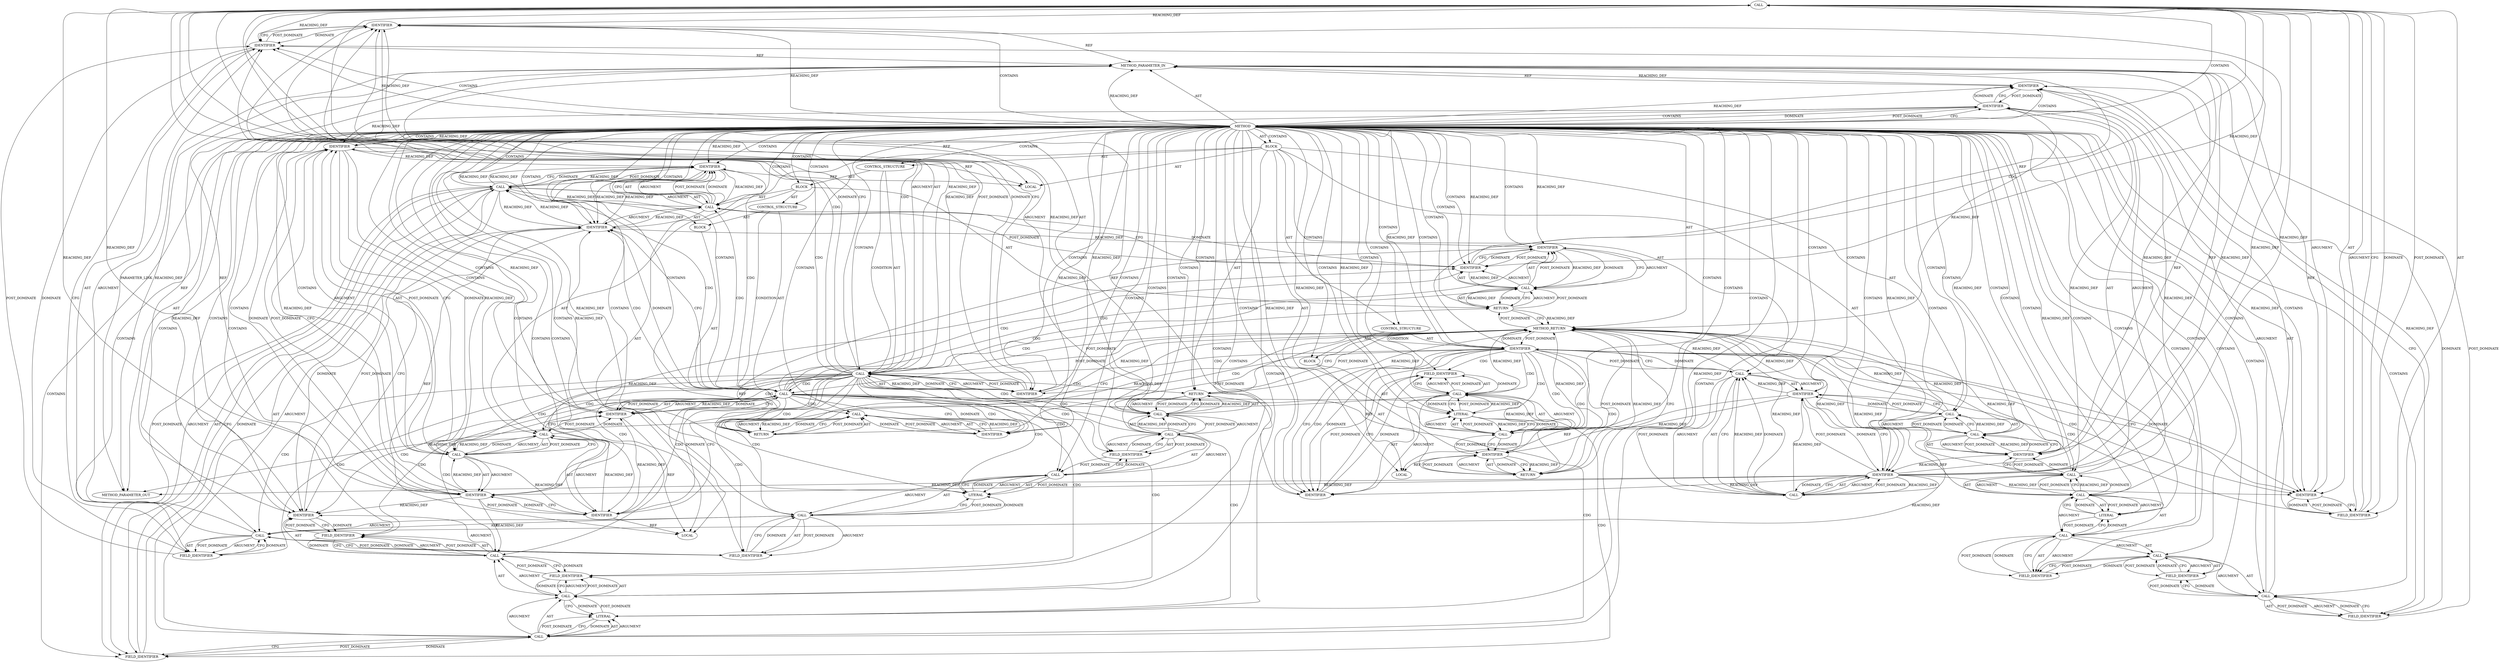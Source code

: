 digraph {
  8977 [label=CALL ORDER=1 ARGUMENT_INDEX=1 CODE="con->state" COLUMN_NUMBER=6 METHOD_FULL_NAME="<operator>.indirectFieldAccess" LINE_NUMBER=2777 TYPE_FULL_NAME="<empty>" DISPATCH_TYPE="STATIC_DISPATCH" SIGNATURE="" NAME="<operator>.indirectFieldAccess"]
  9012 [label=IDENTIFIER ORDER=1 ARGUMENT_INDEX=1 CODE="con" COLUMN_NUMBER=26 LINE_NUMBER=2786 TYPE_FULL_NAME="ceph_connection*" NAME="con"]
  8944 [label=LOCAL ORDER=1 CODE="int ctrl_len" COLUMN_NUMBER=6 LINE_NUMBER=2765 TYPE_FULL_NAME="int" NAME="ctrl_len"]
  8992 [label=CALL ORDER=1 ARGUMENT_INDEX=-1 CODE="-ENOMEM" COLUMN_NUMBER=11 METHOD_FULL_NAME="<operator>.minus" LINE_NUMBER=2780 TYPE_FULL_NAME="<empty>" DISPATCH_TYPE="STATIC_DISPATCH" SIGNATURE="" NAME="<operator>.minus"]
  8947 [label=CALL ORDER=2 ARGUMENT_INDEX=2 CODE="con->v2.in_desc.fd_lens[0]" COLUMN_NUMBER=17 METHOD_FULL_NAME="<operator>.indirectIndexAccess" LINE_NUMBER=2765 TYPE_FULL_NAME="<empty>" DISPATCH_TYPE="STATIC_DISPATCH" SIGNATURE="" NAME="<operator>.indirectIndexAccess"]
  8955 [label=LITERAL ORDER=2 ARGUMENT_INDEX=2 CODE="0" COLUMN_NUMBER=41 LINE_NUMBER=2765 TYPE_FULL_NAME="int"]
  8958 [label=CALL ORDER=5 ARGUMENT_INDEX=-1 CODE="WARN_ON(con_secure(con))" COLUMN_NUMBER=2 METHOD_FULL_NAME="WARN_ON" LINE_NUMBER=2769 TYPE_FULL_NAME="<empty>" DISPATCH_TYPE="STATIC_DISPATCH" SIGNATURE="" NAME="WARN_ON"]
  8954 [label=FIELD_IDENTIFIER ORDER=2 ARGUMENT_INDEX=2 CODE="fd_lens" COLUMN_NUMBER=17 LINE_NUMBER=2765 CANONICAL_NAME="fd_lens"]
  8986 [label=IDENTIFIER ORDER=2 ARGUMENT_INDEX=2 CODE="ctrl_len" COLUMN_NUMBER=29 LINE_NUMBER=2778 TYPE_FULL_NAME="int" NAME="ctrl_len"]
  8943 [label=BLOCK ORDER=2 ARGUMENT_INDEX=-1 CODE="{
	int ctrl_len = con->v2.in_desc.fd_lens[0];
	void *buf;
	int ret;

	WARN_ON(con_secure(con));

	ret = verify_control_crc(con);
	if (ret) {
		con->error_msg = \"integrity error, bad crc\";
		return ret;
	}

	if (con->state == CEPH_CON_S_V2_AUTH) {
		buf = alloc_conn_buf(con, ctrl_len);
		if (!buf)
			return -ENOMEM;

		memcpy(buf, con->v2.in_kvecs[0].iov_base, ctrl_len);
		return __handle_control(con, buf);
	}

	return __handle_control(con, con->v2.in_kvecs[0].iov_base);
}" COLUMN_NUMBER=1 LINE_NUMBER=2764 TYPE_FULL_NAME="void"]
  9018 [label=FIELD_IDENTIFIER ORDER=2 ARGUMENT_INDEX=2 CODE="v2" COLUMN_NUMBER=31 LINE_NUMBER=2786 CANONICAL_NAME="v2"]
  8941 [label=METHOD COLUMN_NUMBER=1 LINE_NUMBER=2763 COLUMN_NUMBER_END=1 IS_EXTERNAL=false SIGNATURE="int handle_control (ceph_connection*)" NAME="handle_control" AST_PARENT_TYPE="TYPE_DECL" AST_PARENT_FULL_NAME="file_code_old-a282a2f-decode_preamble-528.c:<global>" ORDER=107 CODE="static int handle_control(struct ceph_connection *con)
{
	int ctrl_len = con->v2.in_desc.fd_lens[0];
	void *buf;
	int ret;

	WARN_ON(con_secure(con));

	ret = verify_control_crc(con);
	if (ret) {
		con->error_msg = \"integrity error, bad crc\";
		return ret;
	}

	if (con->state == CEPH_CON_S_V2_AUTH) {
		buf = alloc_conn_buf(con, ctrl_len);
		if (!buf)
			return -ENOMEM;

		memcpy(buf, con->v2.in_kvecs[0].iov_base, ctrl_len);
		return __handle_control(con, buf);
	}

	return __handle_control(con, con->v2.in_kvecs[0].iov_base);
}" FULL_NAME="handle_control" LINE_NUMBER_END=2787 FILENAME="file_code_old-a282a2f-decode_preamble-528.c"]
  8996 [label=CALL ORDER=2 ARGUMENT_INDEX=2 CODE="con->v2.in_kvecs[0].iov_base" COLUMN_NUMBER=15 METHOD_FULL_NAME="<operator>.fieldAccess" LINE_NUMBER=2782 TYPE_FULL_NAME="<empty>" DISPATCH_TYPE="STATIC_DISPATCH" SIGNATURE="" NAME="<operator>.fieldAccess"]
  9010 [label=RETURN ORDER=9 ARGUMENT_INDEX=-1 CODE="return __handle_control(con, con->v2.in_kvecs[0].iov_base);" COLUMN_NUMBER=2 LINE_NUMBER=2786]
  8990 [label=BLOCK ORDER=2 ARGUMENT_INDEX=-1 CODE="<empty>" COLUMN_NUMBER=4 LINE_NUMBER=2780 TYPE_FULL_NAME="void"]
  8953 [label=FIELD_IDENTIFIER ORDER=2 ARGUMENT_INDEX=2 CODE="in_desc" COLUMN_NUMBER=17 LINE_NUMBER=2765 CANONICAL_NAME="in_desc"]
  9005 [label=IDENTIFIER ORDER=3 ARGUMENT_INDEX=3 CODE="ctrl_len" COLUMN_NUMBER=45 LINE_NUMBER=2782 TYPE_FULL_NAME="int" NAME="ctrl_len"]
  8962 [label=IDENTIFIER ORDER=1 ARGUMENT_INDEX=1 CODE="ret" COLUMN_NUMBER=2 LINE_NUMBER=2771 TYPE_FULL_NAME="int" NAME="ret"]
  8989 [label=IDENTIFIER ORDER=1 ARGUMENT_INDEX=1 CODE="buf" COLUMN_NUMBER=8 LINE_NUMBER=2779 TYPE_FULL_NAME="void*" NAME="buf"]
  9020 [label=LITERAL ORDER=2 ARGUMENT_INDEX=2 CODE="0" COLUMN_NUMBER=48 LINE_NUMBER=2786 TYPE_FULL_NAME="int"]
  8972 [label=LITERAL ORDER=2 ARGUMENT_INDEX=2 CODE="\"integrity error, bad crc\"" COLUMN_NUMBER=20 LINE_NUMBER=2773 TYPE_FULL_NAME="char"]
  9008 [label=IDENTIFIER ORDER=1 ARGUMENT_INDEX=1 CODE="con" COLUMN_NUMBER=27 LINE_NUMBER=2783 TYPE_FULL_NAME="ceph_connection*" NAME="con"]
  8983 [label=IDENTIFIER ORDER=1 ARGUMENT_INDEX=1 CODE="buf" COLUMN_NUMBER=3 LINE_NUMBER=2778 TYPE_FULL_NAME="void*" NAME="buf"]
  8984 [label=CALL ORDER=2 ARGUMENT_INDEX=2 CODE="alloc_conn_buf(con, ctrl_len)" COLUMN_NUMBER=9 METHOD_FULL_NAME="alloc_conn_buf" LINE_NUMBER=2778 TYPE_FULL_NAME="<empty>" DISPATCH_TYPE="STATIC_DISPATCH" SIGNATURE="" NAME="alloc_conn_buf"]
  8988 [label=CALL ORDER=1 ARGUMENT_INDEX=-1 CODE="!buf" COLUMN_NUMBER=7 METHOD_FULL_NAME="<operator>.logicalNot" LINE_NUMBER=2779 TYPE_FULL_NAME="<empty>" DISPATCH_TYPE="STATIC_DISPATCH" SIGNATURE="" NAME="<operator>.logicalNot"]
  9021 [label=FIELD_IDENTIFIER ORDER=2 ARGUMENT_INDEX=2 CODE="iov_base" COLUMN_NUMBER=31 LINE_NUMBER=2786 CANONICAL_NAME="iov_base"]
  8957 [label=LOCAL ORDER=4 CODE="int ret" COLUMN_NUMBER=6 LINE_NUMBER=2767 TYPE_FULL_NAME="int" NAME="ret"]
  8978 [label=IDENTIFIER ORDER=1 ARGUMENT_INDEX=1 CODE="con" COLUMN_NUMBER=6 LINE_NUMBER=2777 TYPE_FULL_NAME="ceph_connection*" NAME="con"]
  8999 [label=CALL ORDER=1 ARGUMENT_INDEX=1 CODE="con->v2" COLUMN_NUMBER=15 METHOD_FULL_NAME="<operator>.indirectFieldAccess" LINE_NUMBER=2782 TYPE_FULL_NAME="<empty>" DISPATCH_TYPE="STATIC_DISPATCH" SIGNATURE="" NAME="<operator>.indirectFieldAccess"]
  9006 [label=RETURN ORDER=4 ARGUMENT_INDEX=-1 CODE="return __handle_control(con, buf);" COLUMN_NUMBER=3 LINE_NUMBER=2783]
  8985 [label=IDENTIFIER ORDER=1 ARGUMENT_INDEX=1 CODE="con" COLUMN_NUMBER=24 LINE_NUMBER=2778 TYPE_FULL_NAME="ceph_connection*" NAME="con"]
  8946 [label=IDENTIFIER ORDER=1 ARGUMENT_INDEX=1 CODE="ctrl_len" COLUMN_NUMBER=6 LINE_NUMBER=2765 TYPE_FULL_NAME="int" NAME="ctrl_len"]
  8997 [label=CALL ORDER=1 ARGUMENT_INDEX=1 CODE="con->v2.in_kvecs[0]" COLUMN_NUMBER=15 METHOD_FULL_NAME="<operator>.indirectIndexAccess" LINE_NUMBER=2782 TYPE_FULL_NAME="<empty>" DISPATCH_TYPE="STATIC_DISPATCH" SIGNATURE="" NAME="<operator>.indirectIndexAccess"]
  8974 [label=IDENTIFIER ORDER=1 ARGUMENT_INDEX=-1 CODE="ret" COLUMN_NUMBER=10 LINE_NUMBER=2774 TYPE_FULL_NAME="int" NAME="ret"]
  8965 [label=CONTROL_STRUCTURE CONTROL_STRUCTURE_TYPE="IF" ORDER=7 PARSER_TYPE_NAME="CASTIfStatement" ARGUMENT_INDEX=-1 CODE="if (ret)" COLUMN_NUMBER=2 LINE_NUMBER=2772]
  9017 [label=IDENTIFIER ORDER=1 ARGUMENT_INDEX=1 CODE="con" COLUMN_NUMBER=31 LINE_NUMBER=2786 TYPE_FULL_NAME="ceph_connection*" NAME="con"]
  8966 [label=IDENTIFIER ORDER=1 ARGUMENT_INDEX=-1 CODE="ret" COLUMN_NUMBER=6 LINE_NUMBER=2772 TYPE_FULL_NAME="int" NAME="ret"]
  8981 [label=BLOCK ORDER=2 ARGUMENT_INDEX=-1 CODE="{
		buf = alloc_conn_buf(con, ctrl_len);
		if (!buf)
			return -ENOMEM;

		memcpy(buf, con->v2.in_kvecs[0].iov_base, ctrl_len);
		return __handle_control(con, buf);
	}" COLUMN_NUMBER=40 LINE_NUMBER=2777 TYPE_FULL_NAME="void"]
  13210 [label=METHOD_PARAMETER_OUT ORDER=1 CODE="struct ceph_connection *con" IS_VARIADIC=false COLUMN_NUMBER=27 LINE_NUMBER=2763 TYPE_FULL_NAME="ceph_connection*" EVALUATION_STRATEGY="BY_VALUE" INDEX=1 NAME="con"]
  9003 [label=LITERAL ORDER=2 ARGUMENT_INDEX=2 CODE="0" COLUMN_NUMBER=32 LINE_NUMBER=2782 TYPE_FULL_NAME="int"]
  8975 [label=CONTROL_STRUCTURE CONTROL_STRUCTURE_TYPE="IF" ORDER=8 PARSER_TYPE_NAME="CASTIfStatement" ARGUMENT_INDEX=-1 CODE="if (con->state == CEPH_CON_S_V2_AUTH)" COLUMN_NUMBER=2 LINE_NUMBER=2777]
  8951 [label=IDENTIFIER ORDER=1 ARGUMENT_INDEX=1 CODE="con" COLUMN_NUMBER=17 LINE_NUMBER=2765 TYPE_FULL_NAME="ceph_connection*" NAME="con"]
  8945 [label=CALL ORDER=2 ARGUMENT_INDEX=-1 CODE="ctrl_len = con->v2.in_desc.fd_lens[0]" COLUMN_NUMBER=6 METHOD_FULL_NAME="<operator>.assignment" LINE_NUMBER=2765 TYPE_FULL_NAME="<empty>" DISPATCH_TYPE="STATIC_DISPATCH" SIGNATURE="" NAME="<operator>.assignment"]
  8973 [label=RETURN ORDER=2 ARGUMENT_INDEX=-1 CODE="return ret;" COLUMN_NUMBER=3 LINE_NUMBER=2774]
  8969 [label=CALL ORDER=1 ARGUMENT_INDEX=1 CODE="con->error_msg" COLUMN_NUMBER=3 METHOD_FULL_NAME="<operator>.indirectFieldAccess" LINE_NUMBER=2773 TYPE_FULL_NAME="<empty>" DISPATCH_TYPE="STATIC_DISPATCH" SIGNATURE="" NAME="<operator>.indirectFieldAccess"]
  9007 [label=CALL ORDER=1 ARGUMENT_INDEX=-1 CODE="__handle_control(con, buf)" COLUMN_NUMBER=10 METHOD_FULL_NAME="__handle_control" LINE_NUMBER=2783 TYPE_FULL_NAME="<empty>" DISPATCH_TYPE="STATIC_DISPATCH" SIGNATURE="" NAME="__handle_control"]
  8956 [label=LOCAL ORDER=3 CODE="void* buf" COLUMN_NUMBER=7 LINE_NUMBER=2766 TYPE_FULL_NAME="void*" NAME="buf"]
  8960 [label=IDENTIFIER ORDER=1 ARGUMENT_INDEX=1 CODE="con" COLUMN_NUMBER=21 LINE_NUMBER=2769 TYPE_FULL_NAME="ceph_connection*" NAME="con"]
  9019 [label=FIELD_IDENTIFIER ORDER=2 ARGUMENT_INDEX=2 CODE="in_kvecs" COLUMN_NUMBER=31 LINE_NUMBER=2786 CANONICAL_NAME="in_kvecs"]
  8967 [label=BLOCK ORDER=2 ARGUMENT_INDEX=-1 CODE="{
		con->error_msg = \"integrity error, bad crc\";
		return ret;
	}" COLUMN_NUMBER=11 LINE_NUMBER=2772 TYPE_FULL_NAME="void"]
  8980 [label=IDENTIFIER ORDER=2 ARGUMENT_INDEX=2 CODE="CEPH_CON_S_V2_AUTH" COLUMN_NUMBER=20 LINE_NUMBER=2777 TYPE_FULL_NAME="ANY" NAME="CEPH_CON_S_V2_AUTH"]
  8979 [label=FIELD_IDENTIFIER ORDER=2 ARGUMENT_INDEX=2 CODE="state" COLUMN_NUMBER=6 LINE_NUMBER=2777 CANONICAL_NAME="state"]
  8998 [label=CALL ORDER=1 ARGUMENT_INDEX=1 CODE="con->v2.in_kvecs" COLUMN_NUMBER=15 METHOD_FULL_NAME="<operator>.fieldAccess" LINE_NUMBER=2782 TYPE_FULL_NAME="<empty>" DISPATCH_TYPE="STATIC_DISPATCH" SIGNATURE="" NAME="<operator>.fieldAccess"]
  8991 [label=RETURN ORDER=1 ARGUMENT_INDEX=1 CODE="return -ENOMEM;" COLUMN_NUMBER=4 LINE_NUMBER=2780]
  8982 [label=CALL ORDER=1 ARGUMENT_INDEX=-1 CODE="buf = alloc_conn_buf(con, ctrl_len)" COLUMN_NUMBER=3 METHOD_FULL_NAME="<operator>.assignment" LINE_NUMBER=2778 TYPE_FULL_NAME="<empty>" DISPATCH_TYPE="STATIC_DISPATCH" SIGNATURE="" NAME="<operator>.assignment"]
  9009 [label=IDENTIFIER ORDER=2 ARGUMENT_INDEX=2 CODE="buf" COLUMN_NUMBER=32 LINE_NUMBER=2783 TYPE_FULL_NAME="void*" NAME="buf"]
  9013 [label=CALL ORDER=2 ARGUMENT_INDEX=2 CODE="con->v2.in_kvecs[0].iov_base" COLUMN_NUMBER=31 METHOD_FULL_NAME="<operator>.fieldAccess" LINE_NUMBER=2786 TYPE_FULL_NAME="<empty>" DISPATCH_TYPE="STATIC_DISPATCH" SIGNATURE="" NAME="<operator>.fieldAccess"]
  8987 [label=CONTROL_STRUCTURE CONTROL_STRUCTURE_TYPE="IF" ORDER=2 PARSER_TYPE_NAME="CASTIfStatement" ARGUMENT_INDEX=-1 CODE="if (!buf)" COLUMN_NUMBER=3 LINE_NUMBER=2779]
  9000 [label=IDENTIFIER ORDER=1 ARGUMENT_INDEX=1 CODE="con" COLUMN_NUMBER=15 LINE_NUMBER=2782 TYPE_FULL_NAME="ceph_connection*" NAME="con"]
  8952 [label=FIELD_IDENTIFIER ORDER=2 ARGUMENT_INDEX=2 CODE="v2" COLUMN_NUMBER=17 LINE_NUMBER=2765 CANONICAL_NAME="v2"]
  8993 [label=IDENTIFIER ORDER=1 ARGUMENT_INDEX=1 CODE="ENOMEM" COLUMN_NUMBER=12 LINE_NUMBER=2780 TYPE_FULL_NAME="ANY" NAME="ENOMEM"]
  8968 [label=CALL ORDER=1 ARGUMENT_INDEX=-1 CODE="con->error_msg = \"integrity error, bad crc\"" COLUMN_NUMBER=3 METHOD_FULL_NAME="<operator>.assignment" LINE_NUMBER=2773 TYPE_FULL_NAME="<empty>" DISPATCH_TYPE="STATIC_DISPATCH" SIGNATURE="" NAME="<operator>.assignment"]
  8961 [label=CALL ORDER=6 ARGUMENT_INDEX=-1 CODE="ret = verify_control_crc(con)" COLUMN_NUMBER=2 METHOD_FULL_NAME="<operator>.assignment" LINE_NUMBER=2771 TYPE_FULL_NAME="<empty>" DISPATCH_TYPE="STATIC_DISPATCH" SIGNATURE="" NAME="<operator>.assignment"]
  8959 [label=CALL ORDER=1 ARGUMENT_INDEX=1 CODE="con_secure(con)" COLUMN_NUMBER=10 METHOD_FULL_NAME="con_secure" LINE_NUMBER=2769 TYPE_FULL_NAME="<empty>" DISPATCH_TYPE="STATIC_DISPATCH" SIGNATURE="" NAME="con_secure"]
  8995 [label=IDENTIFIER ORDER=1 ARGUMENT_INDEX=1 CODE="buf" COLUMN_NUMBER=10 LINE_NUMBER=2782 TYPE_FULL_NAME="void*" NAME="buf"]
  8970 [label=IDENTIFIER ORDER=1 ARGUMENT_INDEX=1 CODE="con" COLUMN_NUMBER=3 LINE_NUMBER=2773 TYPE_FULL_NAME="ceph_connection*" NAME="con"]
  8964 [label=IDENTIFIER ORDER=1 ARGUMENT_INDEX=1 CODE="con" COLUMN_NUMBER=27 LINE_NUMBER=2771 TYPE_FULL_NAME="ceph_connection*" NAME="con"]
  9004 [label=FIELD_IDENTIFIER ORDER=2 ARGUMENT_INDEX=2 CODE="iov_base" COLUMN_NUMBER=15 LINE_NUMBER=2782 CANONICAL_NAME="iov_base"]
  9002 [label=FIELD_IDENTIFIER ORDER=2 ARGUMENT_INDEX=2 CODE="in_kvecs" COLUMN_NUMBER=15 LINE_NUMBER=2782 CANONICAL_NAME="in_kvecs"]
  8948 [label=CALL ORDER=1 ARGUMENT_INDEX=1 CODE="con->v2.in_desc.fd_lens" COLUMN_NUMBER=17 METHOD_FULL_NAME="<operator>.fieldAccess" LINE_NUMBER=2765 TYPE_FULL_NAME="<empty>" DISPATCH_TYPE="STATIC_DISPATCH" SIGNATURE="" NAME="<operator>.fieldAccess"]
  8976 [label=CALL ORDER=1 ARGUMENT_INDEX=-1 CODE="con->state == CEPH_CON_S_V2_AUTH" COLUMN_NUMBER=6 METHOD_FULL_NAME="<operator>.equals" LINE_NUMBER=2777 TYPE_FULL_NAME="<empty>" DISPATCH_TYPE="STATIC_DISPATCH" SIGNATURE="" NAME="<operator>.equals"]
  8950 [label=CALL ORDER=1 ARGUMENT_INDEX=1 CODE="con->v2" COLUMN_NUMBER=17 METHOD_FULL_NAME="<operator>.indirectFieldAccess" LINE_NUMBER=2765 TYPE_FULL_NAME="<empty>" DISPATCH_TYPE="STATIC_DISPATCH" SIGNATURE="" NAME="<operator>.indirectFieldAccess"]
  9014 [label=CALL ORDER=1 ARGUMENT_INDEX=1 CODE="con->v2.in_kvecs[0]" COLUMN_NUMBER=31 METHOD_FULL_NAME="<operator>.indirectIndexAccess" LINE_NUMBER=2786 TYPE_FULL_NAME="<empty>" DISPATCH_TYPE="STATIC_DISPATCH" SIGNATURE="" NAME="<operator>.indirectIndexAccess"]
  8971 [label=FIELD_IDENTIFIER ORDER=2 ARGUMENT_INDEX=2 CODE="error_msg" COLUMN_NUMBER=3 LINE_NUMBER=2773 CANONICAL_NAME="error_msg"]
  8963 [label=CALL ORDER=2 ARGUMENT_INDEX=2 CODE="verify_control_crc(con)" COLUMN_NUMBER=8 METHOD_FULL_NAME="verify_control_crc" LINE_NUMBER=2771 TYPE_FULL_NAME="<empty>" DISPATCH_TYPE="STATIC_DISPATCH" SIGNATURE="" NAME="verify_control_crc"]
  8949 [label=CALL ORDER=1 ARGUMENT_INDEX=1 CODE="con->v2.in_desc" COLUMN_NUMBER=17 METHOD_FULL_NAME="<operator>.fieldAccess" LINE_NUMBER=2765 TYPE_FULL_NAME="<empty>" DISPATCH_TYPE="STATIC_DISPATCH" SIGNATURE="" NAME="<operator>.fieldAccess"]
  8994 [label=CALL ORDER=3 ARGUMENT_INDEX=-1 CODE="memcpy(buf, con->v2.in_kvecs[0].iov_base, ctrl_len)" COLUMN_NUMBER=3 METHOD_FULL_NAME="memcpy" LINE_NUMBER=2782 TYPE_FULL_NAME="<empty>" DISPATCH_TYPE="STATIC_DISPATCH" SIGNATURE="" NAME="memcpy"]
  9001 [label=FIELD_IDENTIFIER ORDER=2 ARGUMENT_INDEX=2 CODE="v2" COLUMN_NUMBER=15 LINE_NUMBER=2782 CANONICAL_NAME="v2"]
  8942 [label=METHOD_PARAMETER_IN ORDER=1 CODE="struct ceph_connection *con" IS_VARIADIC=false COLUMN_NUMBER=27 LINE_NUMBER=2763 TYPE_FULL_NAME="ceph_connection*" EVALUATION_STRATEGY="BY_VALUE" INDEX=1 NAME="con"]
  9011 [label=CALL ORDER=1 ARGUMENT_INDEX=-1 CODE="__handle_control(con, con->v2.in_kvecs[0].iov_base)" COLUMN_NUMBER=9 METHOD_FULL_NAME="__handle_control" LINE_NUMBER=2786 TYPE_FULL_NAME="<empty>" DISPATCH_TYPE="STATIC_DISPATCH" SIGNATURE="" NAME="__handle_control"]
  9022 [label=METHOD_RETURN ORDER=3 CODE="RET" COLUMN_NUMBER=1 LINE_NUMBER=2763 TYPE_FULL_NAME="int" EVALUATION_STRATEGY="BY_VALUE"]
  9016 [label=CALL ORDER=1 ARGUMENT_INDEX=1 CODE="con->v2" COLUMN_NUMBER=31 METHOD_FULL_NAME="<operator>.indirectFieldAccess" LINE_NUMBER=2786 TYPE_FULL_NAME="<empty>" DISPATCH_TYPE="STATIC_DISPATCH" SIGNATURE="" NAME="<operator>.indirectFieldAccess"]
  9015 [label=CALL ORDER=1 ARGUMENT_INDEX=1 CODE="con->v2.in_kvecs" COLUMN_NUMBER=31 METHOD_FULL_NAME="<operator>.fieldAccess" LINE_NUMBER=2786 TYPE_FULL_NAME="<empty>" DISPATCH_TYPE="STATIC_DISPATCH" SIGNATURE="" NAME="<operator>.fieldAccess"]
  8982 -> 8984 [label=ARGUMENT ]
  8962 -> 8961 [label=REACHING_DEF VARIABLE="ret"]
  8947 -> 8948 [label=AST ]
  9012 -> 9017 [label=DOMINATE ]
  9022 -> 8966 [label=POST_DOMINATE ]
  8946 -> 8945 [label=REACHING_DEF VARIABLE="ctrl_len"]
  8973 -> 9022 [label=REACHING_DEF VARIABLE="<RET>"]
  8950 -> 8953 [label=CFG ]
  8941 -> 8986 [label=CONTAINS ]
  8966 -> 8977 [label=CDG ]
  8985 -> 8984 [label=REACHING_DEF VARIABLE="con"]
  8977 -> 8980 [label=DOMINATE ]
  8942 -> 8960 [label=REACHING_DEF VARIABLE="con"]
  9015 -> 9016 [label=AST ]
  9000 -> 8942 [label=REF ]
  8971 -> 8969 [label=CFG ]
  9006 -> 9007 [label=ARGUMENT ]
  9013 -> 9021 [label=AST ]
  8941 -> 8964 [label=CONTAINS ]
  8964 -> 8978 [label=REACHING_DEF VARIABLE="con"]
  8955 -> 8947 [label=CFG ]
  8986 -> 8984 [label=CFG ]
  9019 -> 9015 [label=CFG ]
  9005 -> 8944 [label=REF ]
  8991 -> 9022 [label=CFG ]
  8941 -> 9019 [label=CONTAINS ]
  9020 -> 9015 [label=POST_DOMINATE ]
  8998 -> 8999 [label=AST ]
  8941 -> 9009 [label=CONTAINS ]
  8980 -> 8976 [label=REACHING_DEF VARIABLE="CEPH_CON_S_V2_AUTH"]
  8941 -> 8994 [label=CONTAINS ]
  8963 -> 9022 [label=REACHING_DEF VARIABLE="verify_control_crc(con)"]
  8976 -> 9020 [label=CDG ]
  8988 -> 8995 [label=CDG ]
  8982 -> 8989 [label=DOMINATE ]
  8941 -> 9012 [label=REACHING_DEF VARIABLE=""]
  8949 -> 8953 [label=ARGUMENT ]
  8999 -> 9001 [label=ARGUMENT ]
  8941 -> 8965 [label=CONTAINS ]
  9015 -> 9020 [label=DOMINATE ]
  9003 -> 8998 [label=POST_DOMINATE ]
  8949 -> 8950 [label=ARGUMENT ]
  8941 -> 8961 [label=CONTAINS ]
  9011 -> 9010 [label=CFG ]
  9016 -> 9018 [label=ARGUMENT ]
  8941 -> 8976 [label=CONTAINS ]
  9009 -> 8956 [label=REF ]
  9017 -> 9018 [label=CFG ]
  8941 -> 9015 [label=CONTAINS ]
  8989 -> 8988 [label=REACHING_DEF VARIABLE="buf"]
  8941 -> 8980 [label=CONTAINS ]
  8953 -> 8950 [label=POST_DOMINATE ]
  8941 -> 8969 [label=CONTAINS ]
  8976 -> 9012 [label=CDG ]
  9021 -> 9013 [label=DOMINATE ]
  8996 -> 8994 [label=REACHING_DEF VARIABLE="con->v2.in_kvecs[0].iov_base"]
  8980 -> 8976 [label=DOMINATE ]
  8977 -> 9012 [label=REACHING_DEF VARIABLE="con->state"]
  9010 -> 9022 [label=REACHING_DEF VARIABLE="<RET>"]
  9001 -> 8999 [label=DOMINATE ]
  8968 -> 8969 [label=AST ]
  8970 -> 8942 [label=REF ]
  9004 -> 8997 [label=POST_DOMINATE ]
  8968 -> 8972 [label=ARGUMENT ]
  9015 -> 9019 [label=ARGUMENT ]
  8977 -> 8985 [label=REACHING_DEF VARIABLE="con->state"]
  8946 -> 8986 [label=REACHING_DEF VARIABLE="ctrl_len"]
  9005 -> 8995 [label=REACHING_DEF VARIABLE="ctrl_len"]
  8983 -> 8985 [label=DOMINATE ]
  8963 -> 8964 [label=AST ]
  8984 -> 8982 [label=CFG ]
  8945 -> 8946 [label=AST ]
  8950 -> 8952 [label=AST ]
  8941 -> 8998 [label=CONTAINS ]
  8947 -> 8945 [label=CFG ]
  9008 -> 9009 [label=CFG ]
  8949 -> 8954 [label=CFG ]
  8977 -> 8979 [label=POST_DOMINATE ]
  9005 -> 8994 [label=DOMINATE ]
  8973 -> 8974 [label=POST_DOMINATE ]
  8941 -> 9002 [label=CONTAINS ]
  8966 -> 8968 [label=CDG ]
  8941 -> 9004 [label=CONTAINS ]
  8941 -> 8953 [label=CONTAINS ]
  8981 -> 8987 [label=AST ]
  8988 -> 8996 [label=CDG ]
  8941 -> 8993 [label=REACHING_DEF VARIABLE=""]
  8941 -> 8995 [label=REACHING_DEF VARIABLE=""]
  8961 -> 8963 [label=POST_DOMINATE ]
  8977 -> 8978 [label=ARGUMENT ]
  8946 -> 8951 [label=DOMINATE ]
  9009 -> 9007 [label=CFG ]
  8979 -> 8977 [label=CFG ]
  8953 -> 8949 [label=DOMINATE ]
  8942 -> 8951 [label=REACHING_DEF VARIABLE="con"]
  8988 -> 9006 [label=CDG ]
  8954 -> 8948 [label=DOMINATE ]
  9018 -> 9016 [label=CFG ]
  8988 -> 8997 [label=CDG ]
  8966 -> 9022 [label=DOMINATE ]
  8964 -> 8963 [label=REACHING_DEF VARIABLE="con"]
  8958 -> 8959 [label=AST ]
  8961 -> 8963 [label=ARGUMENT ]
  8991 -> 8992 [label=POST_DOMINATE ]
  9022 -> 8991 [label=POST_DOMINATE ]
  8968 -> 8972 [label=AST ]
  8997 -> 9003 [label=AST ]
  8963 -> 8961 [label=CFG ]
  8959 -> 8958 [label=DOMINATE ]
  8941 -> 8970 [label=CONTAINS ]
  8941 -> 8993 [label=CONTAINS ]
  8947 -> 8955 [label=AST ]
  8985 -> 8986 [label=CFG ]
  8969 -> 8971 [label=ARGUMENT ]
  8988 -> 8993 [label=CFG ]
  8989 -> 8988 [label=DOMINATE ]
  8964 -> 8942 [label=REF ]
  9018 -> 9017 [label=POST_DOMINATE ]
  8941 -> 8945 [label=CONTAINS ]
  8976 -> 9016 [label=CDG ]
  9019 -> 9016 [label=POST_DOMINATE ]
  8986 -> 8985 [label=POST_DOMINATE ]
  9011 -> 9013 [label=POST_DOMINATE ]
  8989 -> 8995 [label=REACHING_DEF VARIABLE="buf"]
  8971 -> 8969 [label=DOMINATE ]
  8962 -> 8964 [label=DOMINATE ]
  8942 -> 13210 [label=REACHING_DEF VARIABLE="con"]
  8994 -> 9005 [label=AST ]
  9020 -> 9014 [label=CFG ]
  8998 -> 8999 [label=ARGUMENT ]
  8977 -> 8978 [label=AST ]
  8989 -> 8982 [label=POST_DOMINATE ]
  9013 -> 9014 [label=AST ]
  8978 -> 8979 [label=CFG ]
  8997 -> 9003 [label=ARGUMENT ]
  8978 -> 8979 [label=DOMINATE ]
  8941 -> 9014 [label=CONTAINS ]
  8941 -> 8951 [label=CONTAINS ]
  8941 -> 8963 [label=CONTAINS ]
  9013 -> 9021 [label=POST_DOMINATE ]
  8988 -> 8993 [label=DOMINATE ]
  9016 -> 9018 [label=AST ]
  8954 -> 8949 [label=POST_DOMINATE ]
  8959 -> 8960 [label=POST_DOMINATE ]
  9012 -> 9017 [label=CFG ]
  8963 -> 8964 [label=ARGUMENT ]
  8941 -> 8981 [label=CONTAINS ]
  8984 -> 8983 [label=REACHING_DEF VARIABLE="alloc_conn_buf(con, ctrl_len)"]
  8987 -> 8988 [label=CONDITION ]
  8941 -> 9005 [label=CONTAINS ]
  8941 -> 8947 [label=CONTAINS ]
  8942 -> 8950 [label=REACHING_DEF VARIABLE="con"]
  8946 -> 8951 [label=CFG ]
  8960 -> 8959 [label=REACHING_DEF VARIABLE="con"]
  9017 -> 9012 [label=POST_DOMINATE ]
  8981 -> 9006 [label=AST ]
  9022 -> 8976 [label=POST_DOMINATE ]
  8941 -> 8960 [label=REACHING_DEF VARIABLE=""]
  8961 -> 8962 [label=AST ]
  8999 -> 9002 [label=CFG ]
  8976 -> 8983 [label=DOMINATE ]
  8941 -> 8971 [label=CONTAINS ]
  9007 -> 9008 [label=ARGUMENT ]
  8974 -> 8973 [label=DOMINATE ]
  8972 -> 8968 [label=REACHING_DEF VARIABLE="\"integrity error, bad crc\""]
  9022 -> 9010 [label=POST_DOMINATE ]
  8999 -> 9000 [label=ARGUMENT ]
  8988 -> 9007 [label=CDG ]
  9013 -> 9014 [label=ARGUMENT ]
  8995 -> 9005 [label=REACHING_DEF VARIABLE="buf"]
  9015 -> 9016 [label=ARGUMENT ]
  8941 -> 8951 [label=REACHING_DEF VARIABLE=""]
  9011 -> 9012 [label=ARGUMENT ]
  8960 -> 8942 [label=REF ]
  8968 -> 8969 [label=ARGUMENT ]
  8966 -> 8974 [label=CDG ]
  8987 -> 8988 [label=AST ]
  9009 -> 9007 [label=REACHING_DEF VARIABLE="buf"]
  8942 -> 13210 [label=PARAMETER_LINK ]
  9010 -> 9022 [label=CFG ]
  9000 -> 9001 [label=CFG ]
  8968 -> 8974 [label=CFG ]
  8962 -> 8974 [label=REACHING_DEF VARIABLE="ret"]
  9009 -> 9007 [label=DOMINATE ]
  8977 -> 8980 [label=CFG ]
  9006 -> 9022 [label=CFG ]
  8976 -> 8985 [label=CDG ]
  8998 -> 9002 [label=ARGUMENT ]
  9012 -> 9011 [label=REACHING_DEF VARIABLE="con"]
  8941 -> 8955 [label=REACHING_DEF VARIABLE=""]
  9002 -> 8999 [label=POST_DOMINATE ]
  8941 -> 8997 [label=CONTAINS ]
  8955 -> 8948 [label=POST_DOMINATE ]
  8941 -> 8955 [label=CONTAINS ]
  8958 -> 8959 [label=ARGUMENT ]
  8996 -> 8995 [label=REACHING_DEF VARIABLE="con->v2.in_kvecs[0].iov_base"]
  8977 -> 8979 [label=AST ]
  8941 -> 9001 [label=CONTAINS ]
  8960 -> 8959 [label=DOMINATE ]
  9014 -> 9020 [label=ARGUMENT ]
  8976 -> 9015 [label=CDG ]
  8941 -> 8986 [label=REACHING_DEF VARIABLE=""]
  8976 -> 8977 [label=ARGUMENT ]
  8947 -> 8945 [label=REACHING_DEF VARIABLE="con->v2.in_desc.fd_lens[0]"]
  8975 -> 8976 [label=AST ]
  8943 -> 8965 [label=AST ]
  8941 -> 9010 [label=CONTAINS ]
  8941 -> 8952 [label=CONTAINS ]
  9017 -> 8942 [label=REF ]
  8976 -> 8989 [label=CDG ]
  8994 -> 9008 [label=DOMINATE ]
  9005 -> 8996 [label=REACHING_DEF VARIABLE="ctrl_len"]
  8943 -> 8945 [label=AST ]
  9017 -> 9018 [label=DOMINATE ]
  9003 -> 8997 [label=CFG ]
  8941 -> 8980 [label=REACHING_DEF VARIABLE=""]
  8969 -> 8972 [label=CFG ]
  9002 -> 8998 [label=CFG ]
  8945 -> 8947 [label=AST ]
  8972 -> 8969 [label=POST_DOMINATE ]
  8974 -> 8968 [label=POST_DOMINATE ]
  8976 -> 9013 [label=CDG ]
  8948 -> 8949 [label=ARGUMENT ]
  8988 -> 8998 [label=CDG ]
  8996 -> 9004 [label=POST_DOMINATE ]
  8991 -> 8992 [label=AST ]
  8977 -> 9017 [label=REACHING_DEF VARIABLE="con->state"]
  8941 -> 8990 [label=CONTAINS ]
  8941 -> 8985 [label=REACHING_DEF VARIABLE=""]
  8941 -> 8966 [label=REACHING_DEF VARIABLE=""]
  8964 -> 13210 [label=REACHING_DEF VARIABLE="con"]
  8941 -> 8943 [label=AST ]
  8943 -> 8956 [label=AST ]
  8947 -> 8955 [label=POST_DOMINATE ]
  8943 -> 8958 [label=AST ]
  8963 -> 8964 [label=POST_DOMINATE ]
  8997 -> 8998 [label=ARGUMENT ]
  8996 -> 9004 [label=ARGUMENT ]
  8976 -> 9010 [label=CDG ]
  9005 -> 8994 [label=REACHING_DEF VARIABLE="ctrl_len"]
  8941 -> 8964 [label=REACHING_DEF VARIABLE=""]
  8962 -> 8957 [label=REF ]
  8988 -> 8994 [label=CDG ]
  8949 -> 8953 [label=AST ]
  8989 -> 8988 [label=CFG ]
  8947 -> 8945 [label=DOMINATE ]
  8941 -> 8942 [label=REACHING_DEF VARIABLE=""]
  8941 -> 8943 [label=CONTAINS ]
  8980 -> 8977 [label=REACHING_DEF VARIABLE="CEPH_CON_S_V2_AUTH"]
  8941 -> 8989 [label=CONTAINS ]
  9011 -> 9010 [label=DOMINATE ]
  8979 -> 8977 [label=DOMINATE ]
  8941 -> 8985 [label=CONTAINS ]
  8941 -> 8960 [label=CONTAINS ]
  8958 -> 8962 [label=CFG ]
  8958 -> 9022 [label=REACHING_DEF VARIABLE="WARN_ON(con_secure(con))"]
  9013 -> 9011 [label=REACHING_DEF VARIABLE="con->v2.in_kvecs[0].iov_base"]
  8981 -> 8982 [label=AST ]
  8984 -> 8986 [label=ARGUMENT ]
  8941 -> 9000 [label=REACHING_DEF VARIABLE=""]
  8966 -> 8970 [label=CFG ]
  8949 -> 8950 [label=AST ]
  8941 -> 8999 [label=CONTAINS ]
  8947 -> 8948 [label=ARGUMENT ]
  8941 -> 8974 [label=CONTAINS ]
  8950 -> 8952 [label=ARGUMENT ]
  8964 -> 8963 [label=DOMINATE ]
  9014 -> 9015 [label=ARGUMENT ]
  8941 -> 8950 [label=CONTAINS ]
  9006 -> 9022 [label=REACHING_DEF VARIABLE="<RET>"]
  8993 -> 8992 [label=CFG ]
  8982 -> 8984 [label=AST ]
  9007 -> 9008 [label=AST ]
  9013 -> 9021 [label=ARGUMENT ]
  9011 -> 9012 [label=AST ]
  8977 -> 9008 [label=REACHING_DEF VARIABLE="con->state"]
  9008 -> 9007 [label=REACHING_DEF VARIABLE="con"]
  8941 -> 9011 [label=CONTAINS ]
  8941 -> 8948 [label=CONTAINS ]
  8988 -> 9002 [label=CDG ]
  8975 -> 8976 [label=CONDITION ]
  9016 -> 9018 [label=POST_DOMINATE ]
  8992 -> 8991 [label=REACHING_DEF VARIABLE="-ENOMEM"]
  8986 -> 9005 [label=REACHING_DEF VARIABLE="ctrl_len"]
  8969 -> 8970 [label=AST ]
  9016 -> 9017 [label=AST ]
  8961 -> 9022 [label=REACHING_DEF VARIABLE="ret = verify_control_crc(con)"]
  9014 -> 9015 [label=AST ]
  8966 -> 8979 [label=CDG ]
  8969 -> 8972 [label=DOMINATE ]
  8966 -> 8970 [label=CDG ]
  8994 -> 9005 [label=ARGUMENT ]
  8977 -> 8976 [label=REACHING_DEF VARIABLE="con->state"]
  8994 -> 8995 [label=AST ]
  8941 -> 9006 [label=CONTAINS ]
  8958 -> 8962 [label=DOMINATE ]
  8976 -> 8984 [label=CDG ]
  8996 -> 8997 [label=AST ]
  8995 -> 9000 [label=DOMINATE ]
  8947 -> 8955 [label=ARGUMENT ]
  8966 -> 8961 [label=POST_DOMINATE ]
  8969 -> 9022 [label=REACHING_DEF VARIABLE="con->error_msg"]
  9005 -> 8996 [label=POST_DOMINATE ]
  8941 -> 8966 [label=CONTAINS ]
  9004 -> 8996 [label=CFG ]
  8965 -> 8967 [label=AST ]
  8994 -> 8996 [label=ARGUMENT ]
  8964 -> 9016 [label=REACHING_DEF VARIABLE="con"]
  8969 -> 13210 [label=REACHING_DEF VARIABLE="con->error_msg"]
  8945 -> 8947 [label=ARGUMENT ]
  8947 -> 9022 [label=REACHING_DEF VARIABLE="con->v2.in_desc.fd_lens[0]"]
  8941 -> 8983 [label=CONTAINS ]
  8941 -> 8962 [label=CONTAINS ]
  8982 -> 8983 [label=ARGUMENT ]
  8941 -> 8996 [label=CONTAINS ]
  8965 -> 8966 [label=CONDITION ]
  8988 -> 8992 [label=CDG ]
  8948 -> 8949 [label=AST ]
  8941 -> 9000 [label=CONTAINS ]
  8941 -> 8988 [label=CONTAINS ]
  8941 -> 8954 [label=CONTAINS ]
  8976 -> 8986 [label=CDG ]
  8964 -> 8962 [label=POST_DOMINATE ]
  8988 -> 8991 [label=CDG ]
  8985 -> 8983 [label=POST_DOMINATE ]
  8996 -> 9005 [label=REACHING_DEF VARIABLE="con->v2.in_kvecs[0].iov_base"]
  9011 -> 9010 [label=REACHING_DEF VARIABLE="__handle_control(con, con->v2.in_kvecs[0].iov_base)"]
  8998 -> 9002 [label=POST_DOMINATE ]
  8973 -> 8974 [label=ARGUMENT ]
  9000 -> 8995 [label=POST_DOMINATE ]
  8997 -> 9003 [label=POST_DOMINATE ]
  8988 -> 8989 [label=POST_DOMINATE ]
  8992 -> 8993 [label=POST_DOMINATE ]
  8994 -> 9008 [label=CFG ]
  8941 -> 8972 [label=CONTAINS ]
  8995 -> 8994 [label=REACHING_DEF VARIABLE="buf"]
  8962 -> 8958 [label=POST_DOMINATE ]
  9007 -> 9006 [label=REACHING_DEF VARIABLE="__handle_control(con, buf)"]
  8976 -> 9014 [label=CDG ]
  9022 -> 8988 [label=POST_DOMINATE ]
  8964 -> 8985 [label=REACHING_DEF VARIABLE="con"]
  8974 -> 8973 [label=CFG ]
  9007 -> 9009 [label=ARGUMENT ]
  9011 -> 9013 [label=ARGUMENT ]
  8959 -> 8958 [label=CFG ]
  8984 -> 8985 [label=AST ]
  8943 -> 8975 [label=AST ]
  8976 -> 9018 [label=CDG ]
  9010 -> 9011 [label=AST ]
  8988 -> 9003 [label=CDG ]
  9013 -> 9011 [label=DOMINATE ]
  8999 -> 9000 [label=AST ]
  8976 -> 8980 [label=ARGUMENT ]
  8941 -> 8978 [label=CONTAINS ]
  8996 -> 9004 [label=AST ]
  8987 -> 8990 [label=AST ]
  8966 -> 8970 [label=DOMINATE ]
  8988 -> 8999 [label=CDG ]
  9007 -> 9009 [label=AST ]
  8983 -> 8956 [label=REF ]
  8976 -> 8983 [label=CFG ]
  8941 -> 9020 [label=REACHING_DEF VARIABLE=""]
  8984 -> 8982 [label=REACHING_DEF VARIABLE="alloc_conn_buf(con, ctrl_len)"]
  8996 -> 9005 [label=CFG ]
  8950 -> 8951 [label=ARGUMENT ]
  8994 -> 8996 [label=AST ]
  8961 -> 8966 [label=CFG ]
  8992 -> 8993 [label=ARGUMENT ]
  9010 -> 9011 [label=ARGUMENT ]
  8955 -> 8947 [label=DOMINATE ]
  8941 -> 8991 [label=CONTAINS ]
  8964 -> 9022 [label=REACHING_DEF VARIABLE="con"]
  8966 -> 8976 [label=CDG ]
  9004 -> 8996 [label=DOMINATE ]
  8941 -> 9009 [label=REACHING_DEF VARIABLE=""]
  8966 -> 8973 [label=CDG ]
  8995 -> 8996 [label=REACHING_DEF VARIABLE="buf"]
  8945 -> 8946 [label=ARGUMENT ]
  8991 -> 9022 [label=REACHING_DEF VARIABLE="<RET>"]
  8941 -> 8967 [label=CONTAINS ]
  8998 -> 9003 [label=DOMINATE ]
  8948 -> 8954 [label=AST ]
  8941 -> 9008 [label=CONTAINS ]
  8958 -> 8959 [label=POST_DOMINATE ]
  8941 -> 8982 [label=CONTAINS ]
  8945 -> 8947 [label=POST_DOMINATE ]
  9012 -> 8942 [label=REF ]
  8959 -> 8960 [label=AST ]
  8986 -> 8984 [label=DOMINATE ]
  8966 -> 8957 [label=REF ]
  8970 -> 8971 [label=CFG ]
  9009 -> 9008 [label=POST_DOMINATE ]
  8941 -> 8968 [label=CONTAINS ]
  8964 -> 9012 [label=REACHING_DEF VARIABLE="con"]
  8991 -> 8992 [label=ARGUMENT ]
  8966 -> 8969 [label=CDG ]
  8946 -> 8941 [label=POST_DOMINATE ]
  8943 -> 8944 [label=AST ]
  8995 -> 9009 [label=REACHING_DEF VARIABLE="buf"]
  8963 -> 8962 [label=REACHING_DEF VARIABLE="verify_control_crc(con)"]
  8941 -> 9018 [label=CONTAINS ]
  8941 -> 8949 [label=CONTAINS ]
  8948 -> 8955 [label=CFG ]
  9015 -> 9019 [label=AST ]
  8983 -> 8985 [label=CFG ]
  8968 -> 9022 [label=REACHING_DEF VARIABLE="con->error_msg = \"integrity error, bad crc\""]
  8941 -> 9007 [label=CONTAINS ]
  8941 -> 9012 [label=CONTAINS ]
  8976 -> 8977 [label=AST ]
  8988 -> 8995 [label=DOMINATE ]
  8977 -> 9000 [label=REACHING_DEF VARIABLE="con->state"]
  8998 -> 9003 [label=CFG ]
  8961 -> 8962 [label=ARGUMENT ]
  9006 -> 9007 [label=POST_DOMINATE ]
  9001 -> 9000 [label=POST_DOMINATE ]
  8966 -> 8980 [label=CDG ]
  8983 -> 8989 [label=REACHING_DEF VARIABLE="buf"]
  8969 -> 8970 [label=ARGUMENT ]
  8966 -> 8978 [label=CDG ]
  8964 -> 9017 [label=REACHING_DEF VARIABLE="con"]
  8973 -> 8974 [label=AST ]
  8962 -> 9022 [label=REACHING_DEF VARIABLE="ret"]
  9014 -> 9020 [label=AST ]
  8977 -> 8979 [label=ARGUMENT ]
  8976 -> 9012 [label=DOMINATE ]
  9014 -> 9021 [label=CFG ]
  8941 -> 8974 [label=REACHING_DEF VARIABLE=""]
  8985 -> 8999 [label=REACHING_DEF VARIABLE="con"]
  8976 -> 9019 [label=CDG ]
  8941 -> 9021 [label=CONTAINS ]
  8951 -> 8952 [label=CFG ]
  8943 -> 8961 [label=AST ]
  8976 -> 9011 [label=CDG ]
  8980 -> 8976 [label=CFG ]
  8941 -> 8946 [label=CFG ]
  8980 -> 8977 [label=POST_DOMINATE ]
  8969 -> 8971 [label=POST_DOMINATE ]
  9001 -> 8999 [label=CFG ]
  8966 -> 8971 [label=CDG ]
  9005 -> 8994 [label=CFG ]
  8941 -> 8942 [label=AST ]
  8997 -> 9004 [label=DOMINATE ]
  9008 -> 9009 [label=DOMINATE ]
  8976 -> 8980 [label=AST ]
  8972 -> 8968 [label=CFG ]
  9018 -> 9016 [label=DOMINATE ]
  8947 -> 8946 [label=REACHING_DEF VARIABLE="con->v2.in_desc.fd_lens[0]"]
  8943 -> 8957 [label=AST ]
  8963 -> 8961 [label=REACHING_DEF VARIABLE="verify_control_crc(con)"]
  8961 -> 8966 [label=DOMINATE ]
  8984 -> 8986 [label=AST ]
  8952 -> 8951 [label=POST_DOMINATE ]
  8980 -> 9022 [label=REACHING_DEF VARIABLE="CEPH_CON_S_V2_AUTH"]
  8983 -> 8982 [label=REACHING_DEF VARIABLE="buf"]
  8985 -> 8986 [label=DOMINATE ]
  8941 -> 8977 [label=CONTAINS ]
  8941 -> 8987 [label=CONTAINS ]
  8941 -> 8992 [label=CONTAINS ]
  8966 -> 8972 [label=CDG ]
  8949 -> 8954 [label=DOMINATE ]
  8968 -> 8972 [label=POST_DOMINATE ]
  8976 -> 8983 [label=CDG ]
  8978 -> 8942 [label=REF ]
  8941 -> 9022 [label=AST ]
  8950 -> 8953 [label=DOMINATE ]
  8959 -> 8960 [label=ARGUMENT ]
  8990 -> 8991 [label=AST ]
  8963 -> 8961 [label=DOMINATE ]
  8988 -> 8993 [label=CDG ]
  8965 -> 8966 [label=AST ]
  8988 -> 9001 [label=CDG ]
  8992 -> 8993 [label=AST ]
  8941 -> 8946 [label=CONTAINS ]
  8960 -> 8964 [label=REACHING_DEF VARIABLE="con"]
  8972 -> 8968 [label=DOMINATE ]
  8946 -> 8944 [label=REF ]
  9008 -> 8942 [label=REF ]
  8969 -> 8971 [label=AST ]
  8941 -> 8958 [label=CONTAINS ]
  9007 -> 9009 [label=POST_DOMINATE ]
  9014 -> 9021 [label=DOMINATE ]
  8941 -> 8995 [label=CONTAINS ]
  8941 -> 13210 [label=AST ]
  8941 -> 8989 [label=REACHING_DEF VARIABLE=""]
  8984 -> 8986 [label=POST_DOMINATE ]
  9016 -> 9019 [label=DOMINATE ]
  8968 -> 8974 [label=DOMINATE ]
  9013 -> 9011 [label=CFG ]
  8969 -> 8968 [label=REACHING_DEF VARIABLE="con->error_msg"]
  8988 -> 9005 [label=CDG ]
  8976 -> 8988 [label=CDG ]
  9022 -> 8973 [label=POST_DOMINATE ]
  8941 -> 9005 [label=REACHING_DEF VARIABLE=""]
  8946 -> 9022 [label=REACHING_DEF VARIABLE="ctrl_len"]
  8988 -> 9008 [label=CDG ]
  8992 -> 8991 [label=DOMINATE ]
  9016 -> 9017 [label=ARGUMENT ]
  8984 -> 8982 [label=DOMINATE ]
  8967 -> 8973 [label=AST ]
  8985 -> 8942 [label=REF ]
  8941 -> 9008 [label=REACHING_DEF VARIABLE=""]
  8988 -> 8989 [label=AST ]
  8994 -> 8995 [label=ARGUMENT ]
  9021 -> 9014 [label=POST_DOMINATE ]
  9008 -> 8994 [label=POST_DOMINATE ]
  9006 -> 9007 [label=AST ]
  8960 -> 8945 [label=POST_DOMINATE ]
  8966 -> 8978 [label=CFG ]
  8954 -> 8948 [label=CFG ]
  8964 -> 8970 [label=REACHING_DEF VARIABLE="con"]
  8959 -> 8958 [label=REACHING_DEF VARIABLE="con_secure(con)"]
  8981 -> 8994 [label=AST ]
  8941 -> 9003 [label=CONTAINS ]
  8988 -> 8995 [label=CFG ]
  8982 -> 8989 [label=CFG ]
  8941 -> 8984 [label=CONTAINS ]
  8964 -> 8977 [label=REACHING_DEF VARIABLE="con"]
  8951 -> 8942 [label=REF ]
  8992 -> 8991 [label=CFG ]
  8994 -> 9005 [label=POST_DOMINATE ]
  8999 -> 9001 [label=POST_DOMINATE ]
  8986 -> 8944 [label=REF ]
  8948 -> 8954 [label=ARGUMENT ]
  8941 -> 9013 [label=CONTAINS ]
  8943 -> 9010 [label=AST ]
  8988 -> 8989 [label=ARGUMENT ]
  8941 -> 8946 [label=DOMINATE ]
  8964 -> 8963 [label=CFG ]
  8979 -> 8978 [label=POST_DOMINATE ]
  8941 -> 9017 [label=CONTAINS ]
  8945 -> 8960 [label=DOMINATE ]
  8941 -> 9020 [label=CONTAINS ]
  8941 -> 8973 [label=CONTAINS ]
  8984 -> 8985 [label=ARGUMENT ]
  8988 -> 9000 [label=CDG ]
  9002 -> 8998 [label=DOMINATE ]
  8988 -> 9009 [label=CDG ]
  9020 -> 9014 [label=DOMINATE ]
  8941 -> 9003 [label=REACHING_DEF VARIABLE=""]
  8974 -> 8973 [label=REACHING_DEF VARIABLE="ret"]
  8949 -> 8953 [label=POST_DOMINATE ]
  8960 -> 8959 [label=CFG ]
  8967 -> 8968 [label=AST ]
  8993 -> 8992 [label=REACHING_DEF VARIABLE="ENOMEM"]
  8952 -> 8950 [label=DOMINATE ]
  8962 -> 8964 [label=CFG ]
  8999 -> 9002 [label=DOMINATE ]
  8953 -> 8949 [label=CFG ]
  8976 -> 9021 [label=CDG ]
  8941 -> 8970 [label=REACHING_DEF VARIABLE=""]
  8972 -> 8969 [label=REACHING_DEF VARIABLE="\"integrity error, bad crc\""]
  8941 -> 8972 [label=REACHING_DEF VARIABLE=""]
  8974 -> 8957 [label=REF ]
  8976 -> 9012 [label=CFG ]
  8996 -> 8997 [label=ARGUMENT ]
  9007 -> 9006 [label=DOMINATE ]
  8941 -> 8959 [label=CONTAINS ]
  9015 -> 9019 [label=POST_DOMINATE ]
  8989 -> 8956 [label=REF ]
  9003 -> 8997 [label=DOMINATE ]
  8966 -> 8978 [label=DOMINATE ]
  8950 -> 8951 [label=AST ]
  8941 -> 8975 [label=CONTAINS ]
  8941 -> 8979 [label=CONTAINS ]
  8976 -> 9017 [label=CDG ]
  8961 -> 8963 [label=AST ]
  8986 -> 8984 [label=REACHING_DEF VARIABLE="ctrl_len"]
  9000 -> 9001 [label=DOMINATE ]
  8997 -> 9004 [label=CFG ]
  8971 -> 8970 [label=POST_DOMINATE ]
  8995 -> 9000 [label=CFG ]
  9021 -> 9013 [label=CFG ]
  8941 -> 9016 [label=CONTAINS ]
  8982 -> 8984 [label=POST_DOMINATE ]
  8976 -> 8982 [label=CDG ]
  8945 -> 8960 [label=CFG ]
  8993 -> 8992 [label=DOMINATE ]
  8941 -> 8978 [label=REACHING_DEF VARIABLE=""]
  8999 -> 9001 [label=AST ]
  8975 -> 8981 [label=AST ]
  9016 -> 9019 [label=CFG ]
  8959 -> 9022 [label=REACHING_DEF VARIABLE="con_secure(con)"]
  8973 -> 9022 [label=CFG ]
  8985 -> 9000 [label=REACHING_DEF VARIABLE="con"]
  8996 -> 9005 [label=DOMINATE ]
  9007 -> 9006 [label=CFG ]
  9022 -> 9006 [label=POST_DOMINATE ]
  8982 -> 8983 [label=AST ]
  9014 -> 9020 [label=POST_DOMINATE ]
  9019 -> 9015 [label=DOMINATE ]
  8941 -> 9017 [label=REACHING_DEF VARIABLE=""]
  8945 -> 9022 [label=REACHING_DEF VARIABLE="ctrl_len = con->v2.in_desc.fd_lens[0]"]
  8952 -> 8950 [label=CFG ]
  8948 -> 8955 [label=DOMINATE ]
  8951 -> 8952 [label=DOMINATE ]
  8995 -> 8956 [label=REF ]
  8970 -> 8971 [label=DOMINATE ]
  8998 -> 9002 [label=AST ]
  8951 -> 8946 [label=POST_DOMINATE ]
  8948 -> 8954 [label=POST_DOMINATE ]
  8985 -> 9008 [label=REACHING_DEF VARIABLE="con"]
  9011 -> 9013 [label=AST ]
  9010 -> 9011 [label=POST_DOMINATE ]
  8976 -> 8980 [label=POST_DOMINATE ]
  8950 -> 8952 [label=POST_DOMINATE ]
  8997 -> 8998 [label=AST ]
  9015 -> 9020 [label=CFG ]
  8988 -> 9004 [label=CDG ]
}
